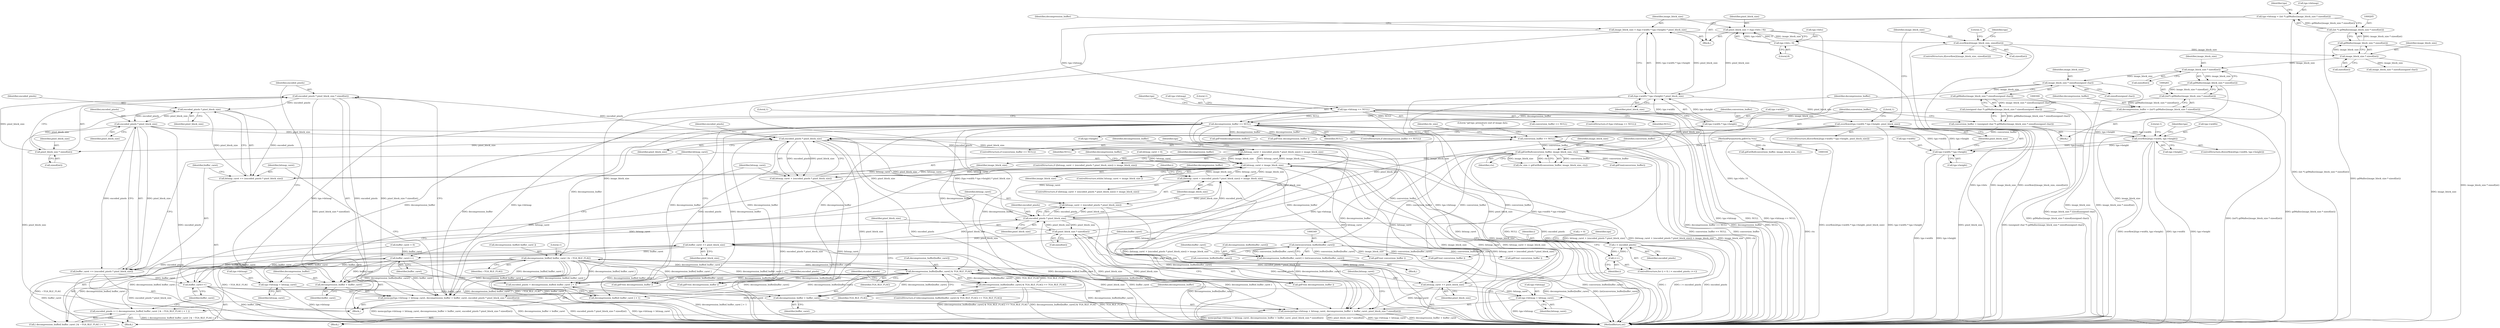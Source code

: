 digraph "1_libgd_fb0e0cce0b9f25389ab56604c3547351617e1415@API" {
"1000464" [label="(Call,encoded_pixels * pixel_block_size * sizeof(int))"];
"1000443" [label="(Call,encoded_pixels * pixel_block_size)"];
"1000430" [label="(Call,encoded_pixels = decompression_buffer[ buffer_caret ] + 1)"];
"1000290" [label="(Call,decompression_buffer == NULL)"];
"1000280" [label="(Call,decompression_buffer = (int*) gdMalloc(image_block_size * sizeof(int)))"];
"1000282" [label="(Call,(int*) gdMalloc(image_block_size * sizeof(int)))"];
"1000284" [label="(Call,gdMalloc(image_block_size * sizeof(int)))"];
"1000285" [label="(Call,image_block_size * sizeof(int))"];
"1000207" [label="(Call,image_block_size * sizeof(int))"];
"1000177" [label="(Call,overflow2(image_block_size, sizeof(int)))"];
"1000117" [label="(Call,image_block_size = (tga->width * tga->height) * pixel_block_size)"];
"1000119" [label="(Call,(tga->width * tga->height) * pixel_block_size)"];
"1000120" [label="(Call,tga->width * tga->height)"];
"1000109" [label="(Call,pixel_block_size = (tga->bits / 8))"];
"1000111" [label="(Call,tga->bits / 8)"];
"1000212" [label="(Call,tga->bitmap == NULL)"];
"1000200" [label="(Call,tga->bitmap = (int *) gdMalloc(image_block_size * sizeof(int)))"];
"1000204" [label="(Call,(int *) gdMalloc(image_block_size * sizeof(int)))"];
"1000206" [label="(Call,gdMalloc(image_block_size * sizeof(int)))"];
"1000375" [label="(Call,decompression_buffer[ buffer_caret ] & ~TGA_RLE_FLAG)"];
"1000365" [label="(Call,decompression_buffer[buffer_caret] & TGA_RLE_FLAG)"];
"1000344" [label="(Call,decompression_buffer[buffer_caret] = (int)conversion_buffer[buffer_caret])"];
"1000348" [label="(Call,(int)conversion_buffer[buffer_caret])"];
"1000320" [label="(Call,gdGetBuf(conversion_buffer, image_block_size, ctx))"];
"1000307" [label="(Call,conversion_buffer == NULL)"];
"1000297" [label="(Call,conversion_buffer = (unsigned char *) gdMalloc(image_block_size * sizeof(unsigned char)))"];
"1000299" [label="(Call,(unsigned char *) gdMalloc(image_block_size * sizeof(unsigned char)))"];
"1000301" [label="(Call,gdMalloc(image_block_size * sizeof(unsigned char)))"];
"1000302" [label="(Call,image_block_size * sizeof(unsigned char))"];
"1000105" [label="(MethodParameterIn,gdIOCtx *ctx)"];
"1000364" [label="(Call,(decompression_buffer[buffer_caret] & TGA_RLE_FLAG) == TGA_RLE_FLAG)"];
"1000477" [label="(Call,encoded_pixels * pixel_block_size)"];
"1000472" [label="(Call,encoded_pixels * pixel_block_size)"];
"1000464" [label="(Call,encoded_pixels * pixel_block_size * sizeof(int))"];
"1000466" [label="(Call,pixel_block_size * sizeof(int))"];
"1000163" [label="(Call,overflow2(tga->width * tga->height, pixel_block_size))"];
"1000164" [label="(Call,tga->width * tga->height)"];
"1000151" [label="(Call,overflow2(tga->width, tga->height))"];
"1000387" [label="(Call,encoded_pixels * pixel_block_size)"];
"1000372" [label="(Call,encoded_pixels = ( ( decompression_buffer[ buffer_caret ] & ~TGA_RLE_FLAG ) + 1 ))"];
"1000418" [label="(Call,pixel_block_size * sizeof(int))"];
"1000455" [label="(Call,memcpy(tga->bitmap + bitmap_caret, decompression_buffer + buffer_caret, encoded_pixels * pixel_block_size * sizeof(int)))"];
"1000470" [label="(Call,bitmap_caret += (encoded_pixels * pixel_block_size))"];
"1000359" [label="(Call,bitmap_caret < image_block_size)"];
"1000384" [label="(Call,(bitmap_caret + (encoded_pixels * pixel_block_size)) > image_block_size)"];
"1000385" [label="(Call,bitmap_caret + (encoded_pixels * pixel_block_size))"];
"1000409" [label="(Call,memcpy(tga->bitmap + bitmap_caret, decompression_buffer + buffer_caret, pixel_block_size * sizeof(int)))"];
"1000410" [label="(Call,tga->bitmap + bitmap_caret)"];
"1000422" [label="(Call,bitmap_caret += pixel_block_size)"];
"1000440" [label="(Call,(bitmap_caret + (encoded_pixels * pixel_block_size)) > image_block_size)"];
"1000441" [label="(Call,bitmap_caret + (encoded_pixels * pixel_block_size))"];
"1000456" [label="(Call,tga->bitmap + bitmap_caret)"];
"1000403" [label="(Call,i < encoded_pixels)"];
"1000406" [label="(Call,i++)"];
"1000425" [label="(Call,buffer_caret += pixel_block_size)"];
"1000381" [label="(Call,buffer_caret++)"];
"1000415" [label="(Call,decompression_buffer + buffer_caret)"];
"1000437" [label="(Call,buffer_caret++)"];
"1000461" [label="(Call,decompression_buffer + buffer_caret)"];
"1000475" [label="(Call,buffer_caret += (encoded_pixels * pixel_block_size))"];
"1000449" [label="(Identifier,decompression_buffer)"];
"1000150" [label="(ControlStructure,if(overflow2(tga->width, tga->height)))"];
"1000175" [label="(Literal,1)"];
"1000350" [label="(Call,conversion_buffer[buffer_caret])"];
"1000141" [label="(Call,bitmap_caret = 0)"];
"1000161" [label="(Literal,1)"];
"1000416" [label="(Identifier,decompression_buffer)"];
"1000441" [label="(Call,bitmap_caret + (encoded_pixels * pixel_block_size))"];
"1000119" [label="(Call,(tga->width * tga->height) * pixel_block_size)"];
"1000407" [label="(Identifier,i)"];
"1000419" [label="(Identifier,pixel_block_size)"];
"1000466" [label="(Call,pixel_block_size * sizeof(int))"];
"1000177" [label="(Call,overflow2(image_block_size, sizeof(int)))"];
"1000120" [label="(Call,tga->width * tga->height)"];
"1000431" [label="(Identifier,encoded_pixels)"];
"1000213" [label="(Call,tga->bitmap)"];
"1000374" [label="(Call,( decompression_buffer[ buffer_caret ] & ~TGA_RLE_FLAG ) + 1)"];
"1000458" [label="(Identifier,tga)"];
"1000312" [label="(Literal,\"gd-tga: premature end of image data\n\")"];
"1000427" [label="(Identifier,pixel_block_size)"];
"1000308" [label="(Identifier,conversion_buffer)"];
"1000112" [label="(Call,tga->bits)"];
"1000281" [label="(Identifier,decompression_buffer)"];
"1000107" [label="(Block,)"];
"1000382" [label="(Identifier,buffer_caret)"];
"1000414" [label="(Identifier,bitmap_caret)"];
"1000473" [label="(Identifier,encoded_pixels)"];
"1000372" [label="(Call,encoded_pixels = ( ( decompression_buffer[ buffer_caret ] & ~TGA_RLE_FLAG ) + 1 ))"];
"1000415" [label="(Call,decompression_buffer + buffer_caret)"];
"1000370" [label="(Identifier,TGA_RLE_FLAG)"];
"1000212" [label="(Call,tga->bitmap == NULL)"];
"1000209" [label="(Call,sizeof(int))"];
"1000361" [label="(Identifier,image_block_size)"];
"1000376" [label="(Call,decompression_buffer[ buffer_caret ])"];
"1000392" [label="(Call,gdFree( decompression_buffer ))"];
"1000403" [label="(Call,i < encoded_pixels)"];
"1000481" [label="(Identifier,decompression_buffer)"];
"1000387" [label="(Call,encoded_pixels * pixel_block_size)"];
"1000127" [label="(Identifier,pixel_block_size)"];
"1000343" [label="(Block,)"];
"1000482" [label="(Call,gdFree( conversion_buffer ))"];
"1000424" [label="(Identifier,pixel_block_size)"];
"1000393" [label="(Identifier,decompression_buffer)"];
"1000462" [label="(Identifier,decompression_buffer)"];
"1000418" [label="(Call,pixel_block_size * sizeof(int))"];
"1000214" [label="(Identifier,tga)"];
"1000151" [label="(Call,overflow2(tga->width, tga->height))"];
"1000296" [label="(Literal,1)"];
"1000410" [label="(Call,tga->bitmap + bitmap_caret)"];
"1000331" [label="(Call,gdFree(decompression_buffer))"];
"1000155" [label="(Call,tga->height)"];
"1000442" [label="(Identifier,bitmap_caret)"];
"1000162" [label="(ControlStructure,if(overflow2(tga->width * tga->height, pixel_block_size)))"];
"1000444" [label="(Identifier,encoded_pixels)"];
"1000412" [label="(Identifier,tga)"];
"1000208" [label="(Identifier,image_block_size)"];
"1000379" [label="(Identifier,~TGA_RLE_FLAG)"];
"1000298" [label="(Identifier,conversion_buffer)"];
"1000364" [label="(Call,(decompression_buffer[buffer_caret] & TGA_RLE_FLAG) == TGA_RLE_FLAG)"];
"1000206" [label="(Call,gdMalloc(image_block_size * sizeof(int)))"];
"1000309" [label="(Identifier,NULL)"];
"1000345" [label="(Call,decompression_buffer[buffer_caret])"];
"1000420" [label="(Call,sizeof(int))"];
"1000360" [label="(Identifier,bitmap_caret)"];
"1000121" [label="(Call,tga->width)"];
"1000430" [label="(Call,encoded_pixels = decompression_buffer[ buffer_caret ] + 1)"];
"1000471" [label="(Identifier,bitmap_caret)"];
"1000358" [label="(ControlStructure,while( bitmap_caret < image_block_size ))"];
"1000280" [label="(Call,decompression_buffer = (int*) gdMalloc(image_block_size * sizeof(int)))"];
"1000111" [label="(Call,tga->bits / 8)"];
"1000465" [label="(Identifier,encoded_pixels)"];
"1000323" [label="(Identifier,ctx)"];
"1000463" [label="(Identifier,buffer_caret)"];
"1000461" [label="(Call,decompression_buffer + buffer_caret)"];
"1000390" [label="(Identifier,image_block_size)"];
"1000165" [label="(Call,tga->width)"];
"1000385" [label="(Call,bitmap_caret + (encoded_pixels * pixel_block_size))"];
"1000284" [label="(Call,gdMalloc(image_block_size * sizeof(int)))"];
"1000373" [label="(Identifier,encoded_pixels)"];
"1000304" [label="(Call,sizeof(unsigned char))"];
"1000399" [label="(ControlStructure,for (i = 0; i < encoded_pixels; i++))"];
"1000432" [label="(Call,decompression_buffer[ buffer_caret ] + 1)"];
"1000423" [label="(Identifier,bitmap_caret)"];
"1000446" [label="(Identifier,image_block_size)"];
"1000168" [label="(Call,tga->height)"];
"1000381" [label="(Call,buffer_caret++)"];
"1000460" [label="(Identifier,bitmap_caret)"];
"1000164" [label="(Call,tga->width * tga->height)"];
"1000109" [label="(Call,pixel_block_size = (tga->bits / 8))"];
"1000389" [label="(Identifier,pixel_block_size)"];
"1000386" [label="(Identifier,bitmap_caret)"];
"1000236" [label="(Call,conversion_buffer == NULL)"];
"1000365" [label="(Call,decompression_buffer[buffer_caret] & TGA_RLE_FLAG)"];
"1000425" [label="(Call,buffer_caret += pixel_block_size)"];
"1000475" [label="(Call,buffer_caret += (encoded_pixels * pixel_block_size))"];
"1000406" [label="(Call,i++)"];
"1000404" [label="(Identifier,i)"];
"1000307" [label="(Call,conversion_buffer == NULL)"];
"1000384" [label="(Call,(bitmap_caret + (encoded_pixels * pixel_block_size)) > image_block_size)"];
"1000303" [label="(Identifier,image_block_size)"];
"1000371" [label="(Block,)"];
"1000375" [label="(Call,decompression_buffer[ buffer_caret ] & ~TGA_RLE_FLAG)"];
"1000479" [label="(Identifier,pixel_block_size)"];
"1000231" [label="(Call,image_block_size * sizeof(unsigned char))"];
"1000401" [label="(Identifier,i)"];
"1000166" [label="(Identifier,tga)"];
"1000480" [label="(Call,gdFree( decompression_buffer ))"];
"1000405" [label="(Identifier,encoded_pixels)"];
"1000110" [label="(Identifier,pixel_block_size)"];
"1000426" [label="(Identifier,buffer_caret)"];
"1000282" [label="(Call,(int*) gdMalloc(image_block_size * sizeof(int)))"];
"1000285" [label="(Call,image_block_size * sizeof(int))"];
"1000380" [label="(Literal,1)"];
"1000476" [label="(Identifier,buffer_caret)"];
"1000130" [label="(Identifier,decompression_buffer)"];
"1000474" [label="(Identifier,pixel_block_size)"];
"1000204" [label="(Call,(int *) gdMalloc(image_block_size * sizeof(int)))"];
"1000411" [label="(Call,tga->bitmap)"];
"1000245" [label="(Call,gdGetBuf(conversion_buffer, image_block_size, ctx))"];
"1000468" [label="(Call,sizeof(int))"];
"1000313" [label="(Call,gdFree( decompression_buffer ))"];
"1000292" [label="(Identifier,NULL)"];
"1000287" [label="(Call,sizeof(int))"];
"1000438" [label="(Identifier,buffer_caret)"];
"1000472" [label="(Call,encoded_pixels * pixel_block_size)"];
"1000189" [label="(Identifier,tga)"];
"1000344" [label="(Call,decompression_buffer[buffer_caret] = (int)conversion_buffer[buffer_caret])"];
"1000301" [label="(Call,gdMalloc(image_block_size * sizeof(unsigned char)))"];
"1000400" [label="(Call,i = 0)"];
"1000467" [label="(Identifier,pixel_block_size)"];
"1000456" [label="(Call,tga->bitmap + bitmap_caret)"];
"1000445" [label="(Identifier,pixel_block_size)"];
"1000394" [label="(Call,gdFree( conversion_buffer ))"];
"1000224" [label="(Block,)"];
"1000219" [label="(Literal,1)"];
"1000201" [label="(Call,tga->bitmap)"];
"1000457" [label="(Call,tga->bitmap)"];
"1000211" [label="(ControlStructure,if (tga->bitmap == NULL))"];
"1000383" [label="(ControlStructure,if ((bitmap_caret + (encoded_pixels * pixel_block_size)) > image_block_size))"];
"1000322" [label="(Identifier,image_block_size)"];
"1000408" [label="(Block,)"];
"1000117" [label="(Call,image_block_size = (tga->width * tga->height) * pixel_block_size)"];
"1000321" [label="(Identifier,conversion_buffer)"];
"1000222" [label="(Identifier,tga)"];
"1000118" [label="(Identifier,image_block_size)"];
"1000450" [label="(Call,gdFree( conversion_buffer ))"];
"1000105" [label="(MethodParameterIn,gdIOCtx *ctx)"];
"1000289" [label="(ControlStructure,if (decompression_buffer == NULL))"];
"1000409" [label="(Call,memcpy(tga->bitmap + bitmap_caret, decompression_buffer + buffer_caret, pixel_block_size * sizeof(int)))"];
"1000184" [label="(Literal,1)"];
"1000176" [label="(ControlStructure,if(overflow2(image_block_size, sizeof(int))))"];
"1000437" [label="(Call,buffer_caret++)"];
"1000318" [label="(Call,rle_size = gdGetBuf(conversion_buffer, image_block_size, ctx))"];
"1000216" [label="(Identifier,NULL)"];
"1000367" [label="(Identifier,decompression_buffer)"];
"1000487" [label="(MethodReturn,int)"];
"1000478" [label="(Identifier,encoded_pixels)"];
"1000440" [label="(Call,(bitmap_caret + (encoded_pixels * pixel_block_size)) > image_block_size)"];
"1000319" [label="(Identifier,rle_size)"];
"1000417" [label="(Identifier,buffer_caret)"];
"1000355" [label="(Call,buffer_caret = 0)"];
"1000363" [label="(ControlStructure,if ((decompression_buffer[buffer_caret] & TGA_RLE_FLAG) == TGA_RLE_FLAG))"];
"1000477" [label="(Call,encoded_pixels * pixel_block_size)"];
"1000171" [label="(Identifier,pixel_block_size)"];
"1000448" [label="(Call,gdFree( decompression_buffer ))"];
"1000369" [label="(Identifier,TGA_RLE_FLAG)"];
"1000200" [label="(Call,tga->bitmap = (int *) gdMalloc(image_block_size * sizeof(int)))"];
"1000207" [label="(Call,image_block_size * sizeof(int))"];
"1000464" [label="(Call,encoded_pixels * pixel_block_size * sizeof(int))"];
"1000302" [label="(Call,image_block_size * sizeof(unsigned char))"];
"1000179" [label="(Call,sizeof(int))"];
"1000299" [label="(Call,(unsigned char *) gdMalloc(image_block_size * sizeof(unsigned char)))"];
"1000470" [label="(Call,bitmap_caret += (encoded_pixels * pixel_block_size))"];
"1000152" [label="(Call,tga->width)"];
"1000455" [label="(Call,memcpy(tga->bitmap + bitmap_caret, decompression_buffer + buffer_caret, encoded_pixels * pixel_block_size * sizeof(int)))"];
"1000297" [label="(Call,conversion_buffer = (unsigned char *) gdMalloc(image_block_size * sizeof(unsigned char)))"];
"1000388" [label="(Identifier,encoded_pixels)"];
"1000429" [label="(Block,)"];
"1000178" [label="(Identifier,image_block_size)"];
"1000291" [label="(Identifier,decompression_buffer)"];
"1000286" [label="(Identifier,image_block_size)"];
"1000124" [label="(Call,tga->height)"];
"1000115" [label="(Literal,8)"];
"1000348" [label="(Call,(int)conversion_buffer[buffer_caret])"];
"1000443" [label="(Call,encoded_pixels * pixel_block_size)"];
"1000290" [label="(Call,decompression_buffer == NULL)"];
"1000306" [label="(ControlStructure,if (conversion_buffer == NULL))"];
"1000329" [label="(Call,gdFree(conversion_buffer))"];
"1000320" [label="(Call,gdGetBuf(conversion_buffer, image_block_size, ctx))"];
"1000354" [label="(Identifier,buffer_caret)"];
"1000163" [label="(Call,overflow2(tga->width * tga->height, pixel_block_size))"];
"1000422" [label="(Call,bitmap_caret += pixel_block_size)"];
"1000439" [label="(ControlStructure,if ((bitmap_caret + (encoded_pixels * pixel_block_size)) > image_block_size))"];
"1000359" [label="(Call,bitmap_caret < image_block_size)"];
"1000366" [label="(Call,decompression_buffer[buffer_caret])"];
"1000464" -> "1000455"  [label="AST: "];
"1000464" -> "1000466"  [label="CFG: "];
"1000465" -> "1000464"  [label="AST: "];
"1000466" -> "1000464"  [label="AST: "];
"1000455" -> "1000464"  [label="CFG: "];
"1000464" -> "1000487"  [label="DDG: pixel_block_size * sizeof(int)"];
"1000464" -> "1000455"  [label="DDG: encoded_pixels"];
"1000464" -> "1000455"  [label="DDG: pixel_block_size * sizeof(int)"];
"1000443" -> "1000464"  [label="DDG: encoded_pixels"];
"1000466" -> "1000464"  [label="DDG: pixel_block_size"];
"1000464" -> "1000472"  [label="DDG: encoded_pixels"];
"1000443" -> "1000441"  [label="AST: "];
"1000443" -> "1000445"  [label="CFG: "];
"1000444" -> "1000443"  [label="AST: "];
"1000445" -> "1000443"  [label="AST: "];
"1000441" -> "1000443"  [label="CFG: "];
"1000443" -> "1000487"  [label="DDG: pixel_block_size"];
"1000443" -> "1000487"  [label="DDG: encoded_pixels"];
"1000443" -> "1000440"  [label="DDG: encoded_pixels"];
"1000443" -> "1000440"  [label="DDG: pixel_block_size"];
"1000443" -> "1000441"  [label="DDG: encoded_pixels"];
"1000443" -> "1000441"  [label="DDG: pixel_block_size"];
"1000430" -> "1000443"  [label="DDG: encoded_pixels"];
"1000477" -> "1000443"  [label="DDG: pixel_block_size"];
"1000163" -> "1000443"  [label="DDG: pixel_block_size"];
"1000387" -> "1000443"  [label="DDG: pixel_block_size"];
"1000418" -> "1000443"  [label="DDG: pixel_block_size"];
"1000443" -> "1000466"  [label="DDG: pixel_block_size"];
"1000430" -> "1000429"  [label="AST: "];
"1000430" -> "1000432"  [label="CFG: "];
"1000431" -> "1000430"  [label="AST: "];
"1000432" -> "1000430"  [label="AST: "];
"1000438" -> "1000430"  [label="CFG: "];
"1000430" -> "1000487"  [label="DDG: decompression_buffer[ buffer_caret ] + 1"];
"1000290" -> "1000430"  [label="DDG: decompression_buffer"];
"1000375" -> "1000430"  [label="DDG: decompression_buffer[ buffer_caret ]"];
"1000365" -> "1000430"  [label="DDG: decompression_buffer[buffer_caret]"];
"1000290" -> "1000289"  [label="AST: "];
"1000290" -> "1000292"  [label="CFG: "];
"1000291" -> "1000290"  [label="AST: "];
"1000292" -> "1000290"  [label="AST: "];
"1000296" -> "1000290"  [label="CFG: "];
"1000298" -> "1000290"  [label="CFG: "];
"1000290" -> "1000487"  [label="DDG: decompression_buffer"];
"1000290" -> "1000487"  [label="DDG: NULL"];
"1000290" -> "1000487"  [label="DDG: decompression_buffer == NULL"];
"1000280" -> "1000290"  [label="DDG: decompression_buffer"];
"1000212" -> "1000290"  [label="DDG: NULL"];
"1000290" -> "1000307"  [label="DDG: NULL"];
"1000290" -> "1000313"  [label="DDG: decompression_buffer"];
"1000290" -> "1000331"  [label="DDG: decompression_buffer"];
"1000290" -> "1000365"  [label="DDG: decompression_buffer"];
"1000290" -> "1000375"  [label="DDG: decompression_buffer"];
"1000290" -> "1000392"  [label="DDG: decompression_buffer"];
"1000290" -> "1000409"  [label="DDG: decompression_buffer"];
"1000290" -> "1000415"  [label="DDG: decompression_buffer"];
"1000290" -> "1000432"  [label="DDG: decompression_buffer"];
"1000290" -> "1000448"  [label="DDG: decompression_buffer"];
"1000290" -> "1000455"  [label="DDG: decompression_buffer"];
"1000290" -> "1000461"  [label="DDG: decompression_buffer"];
"1000290" -> "1000480"  [label="DDG: decompression_buffer"];
"1000280" -> "1000224"  [label="AST: "];
"1000280" -> "1000282"  [label="CFG: "];
"1000281" -> "1000280"  [label="AST: "];
"1000282" -> "1000280"  [label="AST: "];
"1000291" -> "1000280"  [label="CFG: "];
"1000280" -> "1000487"  [label="DDG: (int*) gdMalloc(image_block_size * sizeof(int))"];
"1000282" -> "1000280"  [label="DDG: gdMalloc(image_block_size * sizeof(int))"];
"1000282" -> "1000284"  [label="CFG: "];
"1000283" -> "1000282"  [label="AST: "];
"1000284" -> "1000282"  [label="AST: "];
"1000282" -> "1000487"  [label="DDG: gdMalloc(image_block_size * sizeof(int))"];
"1000284" -> "1000282"  [label="DDG: image_block_size * sizeof(int)"];
"1000284" -> "1000285"  [label="CFG: "];
"1000285" -> "1000284"  [label="AST: "];
"1000284" -> "1000487"  [label="DDG: image_block_size * sizeof(int)"];
"1000285" -> "1000284"  [label="DDG: image_block_size"];
"1000285" -> "1000287"  [label="CFG: "];
"1000286" -> "1000285"  [label="AST: "];
"1000287" -> "1000285"  [label="AST: "];
"1000285" -> "1000487"  [label="DDG: image_block_size"];
"1000207" -> "1000285"  [label="DDG: image_block_size"];
"1000285" -> "1000302"  [label="DDG: image_block_size"];
"1000207" -> "1000206"  [label="AST: "];
"1000207" -> "1000209"  [label="CFG: "];
"1000208" -> "1000207"  [label="AST: "];
"1000209" -> "1000207"  [label="AST: "];
"1000206" -> "1000207"  [label="CFG: "];
"1000207" -> "1000487"  [label="DDG: image_block_size"];
"1000207" -> "1000206"  [label="DDG: image_block_size"];
"1000177" -> "1000207"  [label="DDG: image_block_size"];
"1000207" -> "1000231"  [label="DDG: image_block_size"];
"1000177" -> "1000176"  [label="AST: "];
"1000177" -> "1000179"  [label="CFG: "];
"1000178" -> "1000177"  [label="AST: "];
"1000179" -> "1000177"  [label="AST: "];
"1000184" -> "1000177"  [label="CFG: "];
"1000189" -> "1000177"  [label="CFG: "];
"1000177" -> "1000487"  [label="DDG: image_block_size"];
"1000177" -> "1000487"  [label="DDG: overflow2(image_block_size, sizeof(int))"];
"1000117" -> "1000177"  [label="DDG: image_block_size"];
"1000117" -> "1000107"  [label="AST: "];
"1000117" -> "1000119"  [label="CFG: "];
"1000118" -> "1000117"  [label="AST: "];
"1000119" -> "1000117"  [label="AST: "];
"1000130" -> "1000117"  [label="CFG: "];
"1000117" -> "1000487"  [label="DDG: image_block_size"];
"1000117" -> "1000487"  [label="DDG: (tga->width * tga->height) * pixel_block_size"];
"1000119" -> "1000117"  [label="DDG: tga->width * tga->height"];
"1000119" -> "1000117"  [label="DDG: pixel_block_size"];
"1000119" -> "1000127"  [label="CFG: "];
"1000120" -> "1000119"  [label="AST: "];
"1000127" -> "1000119"  [label="AST: "];
"1000119" -> "1000487"  [label="DDG: pixel_block_size"];
"1000119" -> "1000487"  [label="DDG: tga->width * tga->height"];
"1000120" -> "1000119"  [label="DDG: tga->width"];
"1000120" -> "1000119"  [label="DDG: tga->height"];
"1000109" -> "1000119"  [label="DDG: pixel_block_size"];
"1000119" -> "1000163"  [label="DDG: pixel_block_size"];
"1000120" -> "1000124"  [label="CFG: "];
"1000121" -> "1000120"  [label="AST: "];
"1000124" -> "1000120"  [label="AST: "];
"1000127" -> "1000120"  [label="CFG: "];
"1000120" -> "1000151"  [label="DDG: tga->width"];
"1000120" -> "1000151"  [label="DDG: tga->height"];
"1000109" -> "1000107"  [label="AST: "];
"1000109" -> "1000111"  [label="CFG: "];
"1000110" -> "1000109"  [label="AST: "];
"1000111" -> "1000109"  [label="AST: "];
"1000118" -> "1000109"  [label="CFG: "];
"1000109" -> "1000487"  [label="DDG: tga->bits / 8"];
"1000111" -> "1000109"  [label="DDG: tga->bits"];
"1000111" -> "1000109"  [label="DDG: 8"];
"1000111" -> "1000115"  [label="CFG: "];
"1000112" -> "1000111"  [label="AST: "];
"1000115" -> "1000111"  [label="AST: "];
"1000111" -> "1000487"  [label="DDG: tga->bits"];
"1000212" -> "1000211"  [label="AST: "];
"1000212" -> "1000216"  [label="CFG: "];
"1000213" -> "1000212"  [label="AST: "];
"1000216" -> "1000212"  [label="AST: "];
"1000219" -> "1000212"  [label="CFG: "];
"1000222" -> "1000212"  [label="CFG: "];
"1000212" -> "1000487"  [label="DDG: NULL"];
"1000212" -> "1000487"  [label="DDG: tga->bitmap == NULL"];
"1000212" -> "1000487"  [label="DDG: tga->bitmap"];
"1000200" -> "1000212"  [label="DDG: tga->bitmap"];
"1000212" -> "1000236"  [label="DDG: NULL"];
"1000212" -> "1000409"  [label="DDG: tga->bitmap"];
"1000212" -> "1000410"  [label="DDG: tga->bitmap"];
"1000212" -> "1000455"  [label="DDG: tga->bitmap"];
"1000212" -> "1000456"  [label="DDG: tga->bitmap"];
"1000200" -> "1000107"  [label="AST: "];
"1000200" -> "1000204"  [label="CFG: "];
"1000201" -> "1000200"  [label="AST: "];
"1000204" -> "1000200"  [label="AST: "];
"1000214" -> "1000200"  [label="CFG: "];
"1000200" -> "1000487"  [label="DDG: (int *) gdMalloc(image_block_size * sizeof(int))"];
"1000204" -> "1000200"  [label="DDG: gdMalloc(image_block_size * sizeof(int))"];
"1000204" -> "1000206"  [label="CFG: "];
"1000205" -> "1000204"  [label="AST: "];
"1000206" -> "1000204"  [label="AST: "];
"1000204" -> "1000487"  [label="DDG: gdMalloc(image_block_size * sizeof(int))"];
"1000206" -> "1000204"  [label="DDG: image_block_size * sizeof(int)"];
"1000206" -> "1000487"  [label="DDG: image_block_size * sizeof(int)"];
"1000375" -> "1000374"  [label="AST: "];
"1000375" -> "1000379"  [label="CFG: "];
"1000376" -> "1000375"  [label="AST: "];
"1000379" -> "1000375"  [label="AST: "];
"1000380" -> "1000375"  [label="CFG: "];
"1000375" -> "1000487"  [label="DDG: decompression_buffer[ buffer_caret ]"];
"1000375" -> "1000487"  [label="DDG: ~TGA_RLE_FLAG"];
"1000375" -> "1000365"  [label="DDG: decompression_buffer[ buffer_caret ]"];
"1000375" -> "1000372"  [label="DDG: decompression_buffer[ buffer_caret ]"];
"1000375" -> "1000372"  [label="DDG: ~TGA_RLE_FLAG"];
"1000375" -> "1000374"  [label="DDG: decompression_buffer[ buffer_caret ]"];
"1000375" -> "1000374"  [label="DDG: ~TGA_RLE_FLAG"];
"1000365" -> "1000375"  [label="DDG: decompression_buffer[buffer_caret]"];
"1000375" -> "1000392"  [label="DDG: decompression_buffer[ buffer_caret ]"];
"1000375" -> "1000409"  [label="DDG: decompression_buffer[ buffer_caret ]"];
"1000375" -> "1000415"  [label="DDG: decompression_buffer[ buffer_caret ]"];
"1000375" -> "1000432"  [label="DDG: decompression_buffer[ buffer_caret ]"];
"1000375" -> "1000448"  [label="DDG: decompression_buffer[ buffer_caret ]"];
"1000375" -> "1000455"  [label="DDG: decompression_buffer[ buffer_caret ]"];
"1000375" -> "1000461"  [label="DDG: decompression_buffer[ buffer_caret ]"];
"1000375" -> "1000480"  [label="DDG: decompression_buffer[ buffer_caret ]"];
"1000365" -> "1000364"  [label="AST: "];
"1000365" -> "1000369"  [label="CFG: "];
"1000366" -> "1000365"  [label="AST: "];
"1000369" -> "1000365"  [label="AST: "];
"1000370" -> "1000365"  [label="CFG: "];
"1000365" -> "1000487"  [label="DDG: decompression_buffer[buffer_caret]"];
"1000365" -> "1000364"  [label="DDG: decompression_buffer[buffer_caret]"];
"1000365" -> "1000364"  [label="DDG: TGA_RLE_FLAG"];
"1000344" -> "1000365"  [label="DDG: decompression_buffer[buffer_caret]"];
"1000364" -> "1000365"  [label="DDG: TGA_RLE_FLAG"];
"1000365" -> "1000392"  [label="DDG: decompression_buffer[buffer_caret]"];
"1000365" -> "1000409"  [label="DDG: decompression_buffer[buffer_caret]"];
"1000365" -> "1000415"  [label="DDG: decompression_buffer[buffer_caret]"];
"1000365" -> "1000432"  [label="DDG: decompression_buffer[buffer_caret]"];
"1000365" -> "1000448"  [label="DDG: decompression_buffer[buffer_caret]"];
"1000365" -> "1000455"  [label="DDG: decompression_buffer[buffer_caret]"];
"1000365" -> "1000461"  [label="DDG: decompression_buffer[buffer_caret]"];
"1000365" -> "1000480"  [label="DDG: decompression_buffer[buffer_caret]"];
"1000344" -> "1000343"  [label="AST: "];
"1000344" -> "1000348"  [label="CFG: "];
"1000345" -> "1000344"  [label="AST: "];
"1000348" -> "1000344"  [label="AST: "];
"1000354" -> "1000344"  [label="CFG: "];
"1000344" -> "1000487"  [label="DDG: (int)conversion_buffer[buffer_caret]"];
"1000344" -> "1000487"  [label="DDG: decompression_buffer[buffer_caret]"];
"1000348" -> "1000344"  [label="DDG: conversion_buffer[buffer_caret]"];
"1000344" -> "1000480"  [label="DDG: decompression_buffer[buffer_caret]"];
"1000348" -> "1000350"  [label="CFG: "];
"1000349" -> "1000348"  [label="AST: "];
"1000350" -> "1000348"  [label="AST: "];
"1000348" -> "1000487"  [label="DDG: conversion_buffer[buffer_caret]"];
"1000320" -> "1000348"  [label="DDG: conversion_buffer"];
"1000348" -> "1000394"  [label="DDG: conversion_buffer[buffer_caret]"];
"1000348" -> "1000450"  [label="DDG: conversion_buffer[buffer_caret]"];
"1000348" -> "1000482"  [label="DDG: conversion_buffer[buffer_caret]"];
"1000320" -> "1000318"  [label="AST: "];
"1000320" -> "1000323"  [label="CFG: "];
"1000321" -> "1000320"  [label="AST: "];
"1000322" -> "1000320"  [label="AST: "];
"1000323" -> "1000320"  [label="AST: "];
"1000318" -> "1000320"  [label="CFG: "];
"1000320" -> "1000487"  [label="DDG: image_block_size"];
"1000320" -> "1000487"  [label="DDG: ctx"];
"1000320" -> "1000318"  [label="DDG: conversion_buffer"];
"1000320" -> "1000318"  [label="DDG: image_block_size"];
"1000320" -> "1000318"  [label="DDG: ctx"];
"1000307" -> "1000320"  [label="DDG: conversion_buffer"];
"1000302" -> "1000320"  [label="DDG: image_block_size"];
"1000105" -> "1000320"  [label="DDG: ctx"];
"1000320" -> "1000329"  [label="DDG: conversion_buffer"];
"1000320" -> "1000359"  [label="DDG: image_block_size"];
"1000320" -> "1000394"  [label="DDG: conversion_buffer"];
"1000320" -> "1000450"  [label="DDG: conversion_buffer"];
"1000320" -> "1000482"  [label="DDG: conversion_buffer"];
"1000307" -> "1000306"  [label="AST: "];
"1000307" -> "1000309"  [label="CFG: "];
"1000308" -> "1000307"  [label="AST: "];
"1000309" -> "1000307"  [label="AST: "];
"1000312" -> "1000307"  [label="CFG: "];
"1000319" -> "1000307"  [label="CFG: "];
"1000307" -> "1000487"  [label="DDG: NULL"];
"1000307" -> "1000487"  [label="DDG: conversion_buffer == NULL"];
"1000307" -> "1000487"  [label="DDG: conversion_buffer"];
"1000297" -> "1000307"  [label="DDG: conversion_buffer"];
"1000297" -> "1000224"  [label="AST: "];
"1000297" -> "1000299"  [label="CFG: "];
"1000298" -> "1000297"  [label="AST: "];
"1000299" -> "1000297"  [label="AST: "];
"1000308" -> "1000297"  [label="CFG: "];
"1000297" -> "1000487"  [label="DDG: (unsigned char *) gdMalloc(image_block_size * sizeof(unsigned char))"];
"1000299" -> "1000297"  [label="DDG: gdMalloc(image_block_size * sizeof(unsigned char))"];
"1000299" -> "1000301"  [label="CFG: "];
"1000300" -> "1000299"  [label="AST: "];
"1000301" -> "1000299"  [label="AST: "];
"1000299" -> "1000487"  [label="DDG: gdMalloc(image_block_size * sizeof(unsigned char))"];
"1000301" -> "1000299"  [label="DDG: image_block_size * sizeof(unsigned char)"];
"1000301" -> "1000302"  [label="CFG: "];
"1000302" -> "1000301"  [label="AST: "];
"1000301" -> "1000487"  [label="DDG: image_block_size * sizeof(unsigned char)"];
"1000302" -> "1000301"  [label="DDG: image_block_size"];
"1000302" -> "1000304"  [label="CFG: "];
"1000303" -> "1000302"  [label="AST: "];
"1000304" -> "1000302"  [label="AST: "];
"1000302" -> "1000487"  [label="DDG: image_block_size"];
"1000105" -> "1000104"  [label="AST: "];
"1000105" -> "1000487"  [label="DDG: ctx"];
"1000105" -> "1000245"  [label="DDG: ctx"];
"1000364" -> "1000363"  [label="AST: "];
"1000364" -> "1000370"  [label="CFG: "];
"1000370" -> "1000364"  [label="AST: "];
"1000373" -> "1000364"  [label="CFG: "];
"1000431" -> "1000364"  [label="CFG: "];
"1000364" -> "1000487"  [label="DDG: decompression_buffer[buffer_caret] & TGA_RLE_FLAG"];
"1000364" -> "1000487"  [label="DDG: TGA_RLE_FLAG"];
"1000364" -> "1000487"  [label="DDG: (decompression_buffer[buffer_caret] & TGA_RLE_FLAG) == TGA_RLE_FLAG"];
"1000477" -> "1000475"  [label="AST: "];
"1000477" -> "1000479"  [label="CFG: "];
"1000478" -> "1000477"  [label="AST: "];
"1000479" -> "1000477"  [label="AST: "];
"1000475" -> "1000477"  [label="CFG: "];
"1000477" -> "1000487"  [label="DDG: pixel_block_size"];
"1000477" -> "1000487"  [label="DDG: encoded_pixels"];
"1000477" -> "1000387"  [label="DDG: pixel_block_size"];
"1000477" -> "1000475"  [label="DDG: encoded_pixels"];
"1000477" -> "1000475"  [label="DDG: pixel_block_size"];
"1000472" -> "1000477"  [label="DDG: encoded_pixels"];
"1000472" -> "1000477"  [label="DDG: pixel_block_size"];
"1000472" -> "1000470"  [label="AST: "];
"1000472" -> "1000474"  [label="CFG: "];
"1000473" -> "1000472"  [label="AST: "];
"1000474" -> "1000472"  [label="AST: "];
"1000470" -> "1000472"  [label="CFG: "];
"1000472" -> "1000470"  [label="DDG: encoded_pixels"];
"1000472" -> "1000470"  [label="DDG: pixel_block_size"];
"1000466" -> "1000472"  [label="DDG: pixel_block_size"];
"1000466" -> "1000468"  [label="CFG: "];
"1000467" -> "1000466"  [label="AST: "];
"1000468" -> "1000466"  [label="AST: "];
"1000163" -> "1000162"  [label="AST: "];
"1000163" -> "1000171"  [label="CFG: "];
"1000164" -> "1000163"  [label="AST: "];
"1000171" -> "1000163"  [label="AST: "];
"1000175" -> "1000163"  [label="CFG: "];
"1000178" -> "1000163"  [label="CFG: "];
"1000163" -> "1000487"  [label="DDG: tga->width * tga->height"];
"1000163" -> "1000487"  [label="DDG: pixel_block_size"];
"1000163" -> "1000487"  [label="DDG: overflow2(tga->width * tga->height, pixel_block_size)"];
"1000164" -> "1000163"  [label="DDG: tga->width"];
"1000164" -> "1000163"  [label="DDG: tga->height"];
"1000163" -> "1000387"  [label="DDG: pixel_block_size"];
"1000164" -> "1000168"  [label="CFG: "];
"1000165" -> "1000164"  [label="AST: "];
"1000168" -> "1000164"  [label="AST: "];
"1000171" -> "1000164"  [label="CFG: "];
"1000164" -> "1000487"  [label="DDG: tga->height"];
"1000164" -> "1000487"  [label="DDG: tga->width"];
"1000151" -> "1000164"  [label="DDG: tga->width"];
"1000151" -> "1000164"  [label="DDG: tga->height"];
"1000151" -> "1000150"  [label="AST: "];
"1000151" -> "1000155"  [label="CFG: "];
"1000152" -> "1000151"  [label="AST: "];
"1000155" -> "1000151"  [label="AST: "];
"1000161" -> "1000151"  [label="CFG: "];
"1000166" -> "1000151"  [label="CFG: "];
"1000151" -> "1000487"  [label="DDG: overflow2(tga->width, tga->height)"];
"1000151" -> "1000487"  [label="DDG: tga->width"];
"1000151" -> "1000487"  [label="DDG: tga->height"];
"1000387" -> "1000385"  [label="AST: "];
"1000387" -> "1000389"  [label="CFG: "];
"1000388" -> "1000387"  [label="AST: "];
"1000389" -> "1000387"  [label="AST: "];
"1000385" -> "1000387"  [label="CFG: "];
"1000387" -> "1000487"  [label="DDG: pixel_block_size"];
"1000387" -> "1000487"  [label="DDG: encoded_pixels"];
"1000387" -> "1000384"  [label="DDG: encoded_pixels"];
"1000387" -> "1000384"  [label="DDG: pixel_block_size"];
"1000387" -> "1000385"  [label="DDG: encoded_pixels"];
"1000387" -> "1000385"  [label="DDG: pixel_block_size"];
"1000372" -> "1000387"  [label="DDG: encoded_pixels"];
"1000418" -> "1000387"  [label="DDG: pixel_block_size"];
"1000387" -> "1000403"  [label="DDG: encoded_pixels"];
"1000387" -> "1000418"  [label="DDG: pixel_block_size"];
"1000387" -> "1000425"  [label="DDG: pixel_block_size"];
"1000372" -> "1000371"  [label="AST: "];
"1000372" -> "1000374"  [label="CFG: "];
"1000373" -> "1000372"  [label="AST: "];
"1000374" -> "1000372"  [label="AST: "];
"1000382" -> "1000372"  [label="CFG: "];
"1000372" -> "1000487"  [label="DDG: ( decompression_buffer[ buffer_caret ] & ~TGA_RLE_FLAG ) + 1"];
"1000418" -> "1000409"  [label="AST: "];
"1000418" -> "1000420"  [label="CFG: "];
"1000419" -> "1000418"  [label="AST: "];
"1000420" -> "1000418"  [label="AST: "];
"1000409" -> "1000418"  [label="CFG: "];
"1000418" -> "1000409"  [label="DDG: pixel_block_size"];
"1000418" -> "1000422"  [label="DDG: pixel_block_size"];
"1000418" -> "1000425"  [label="DDG: pixel_block_size"];
"1000455" -> "1000429"  [label="AST: "];
"1000456" -> "1000455"  [label="AST: "];
"1000461" -> "1000455"  [label="AST: "];
"1000471" -> "1000455"  [label="CFG: "];
"1000455" -> "1000487"  [label="DDG: memcpy(tga->bitmap + bitmap_caret, decompression_buffer + buffer_caret, encoded_pixels * pixel_block_size * sizeof(int))"];
"1000455" -> "1000487"  [label="DDG: decompression_buffer + buffer_caret"];
"1000455" -> "1000487"  [label="DDG: encoded_pixels * pixel_block_size * sizeof(int)"];
"1000455" -> "1000487"  [label="DDG: tga->bitmap + bitmap_caret"];
"1000359" -> "1000455"  [label="DDG: bitmap_caret"];
"1000437" -> "1000455"  [label="DDG: buffer_caret"];
"1000470" -> "1000429"  [label="AST: "];
"1000471" -> "1000470"  [label="AST: "];
"1000476" -> "1000470"  [label="CFG: "];
"1000470" -> "1000359"  [label="DDG: bitmap_caret"];
"1000359" -> "1000470"  [label="DDG: bitmap_caret"];
"1000359" -> "1000358"  [label="AST: "];
"1000359" -> "1000361"  [label="CFG: "];
"1000360" -> "1000359"  [label="AST: "];
"1000361" -> "1000359"  [label="AST: "];
"1000367" -> "1000359"  [label="CFG: "];
"1000481" -> "1000359"  [label="CFG: "];
"1000359" -> "1000487"  [label="DDG: image_block_size"];
"1000359" -> "1000487"  [label="DDG: bitmap_caret"];
"1000359" -> "1000487"  [label="DDG: bitmap_caret < image_block_size"];
"1000141" -> "1000359"  [label="DDG: bitmap_caret"];
"1000422" -> "1000359"  [label="DDG: bitmap_caret"];
"1000440" -> "1000359"  [label="DDG: image_block_size"];
"1000384" -> "1000359"  [label="DDG: image_block_size"];
"1000359" -> "1000384"  [label="DDG: bitmap_caret"];
"1000359" -> "1000384"  [label="DDG: image_block_size"];
"1000359" -> "1000385"  [label="DDG: bitmap_caret"];
"1000359" -> "1000409"  [label="DDG: bitmap_caret"];
"1000359" -> "1000410"  [label="DDG: bitmap_caret"];
"1000359" -> "1000422"  [label="DDG: bitmap_caret"];
"1000359" -> "1000440"  [label="DDG: bitmap_caret"];
"1000359" -> "1000440"  [label="DDG: image_block_size"];
"1000359" -> "1000441"  [label="DDG: bitmap_caret"];
"1000359" -> "1000456"  [label="DDG: bitmap_caret"];
"1000384" -> "1000383"  [label="AST: "];
"1000384" -> "1000390"  [label="CFG: "];
"1000385" -> "1000384"  [label="AST: "];
"1000390" -> "1000384"  [label="AST: "];
"1000393" -> "1000384"  [label="CFG: "];
"1000401" -> "1000384"  [label="CFG: "];
"1000384" -> "1000487"  [label="DDG: (bitmap_caret + (encoded_pixels * pixel_block_size)) > image_block_size"];
"1000384" -> "1000487"  [label="DDG: image_block_size"];
"1000384" -> "1000487"  [label="DDG: bitmap_caret + (encoded_pixels * pixel_block_size)"];
"1000386" -> "1000385"  [label="AST: "];
"1000390" -> "1000385"  [label="CFG: "];
"1000385" -> "1000487"  [label="DDG: encoded_pixels * pixel_block_size"];
"1000385" -> "1000487"  [label="DDG: bitmap_caret"];
"1000409" -> "1000408"  [label="AST: "];
"1000410" -> "1000409"  [label="AST: "];
"1000415" -> "1000409"  [label="AST: "];
"1000423" -> "1000409"  [label="CFG: "];
"1000409" -> "1000487"  [label="DDG: memcpy(tga->bitmap + bitmap_caret, decompression_buffer + buffer_caret, pixel_block_size * sizeof(int))"];
"1000409" -> "1000487"  [label="DDG: pixel_block_size * sizeof(int)"];
"1000409" -> "1000487"  [label="DDG: tga->bitmap + bitmap_caret"];
"1000409" -> "1000487"  [label="DDG: decompression_buffer + buffer_caret"];
"1000422" -> "1000409"  [label="DDG: bitmap_caret"];
"1000381" -> "1000409"  [label="DDG: buffer_caret"];
"1000410" -> "1000414"  [label="CFG: "];
"1000411" -> "1000410"  [label="AST: "];
"1000414" -> "1000410"  [label="AST: "];
"1000416" -> "1000410"  [label="CFG: "];
"1000410" -> "1000487"  [label="DDG: tga->bitmap"];
"1000422" -> "1000410"  [label="DDG: bitmap_caret"];
"1000422" -> "1000408"  [label="AST: "];
"1000422" -> "1000424"  [label="CFG: "];
"1000423" -> "1000422"  [label="AST: "];
"1000424" -> "1000422"  [label="AST: "];
"1000407" -> "1000422"  [label="CFG: "];
"1000440" -> "1000439"  [label="AST: "];
"1000440" -> "1000446"  [label="CFG: "];
"1000441" -> "1000440"  [label="AST: "];
"1000446" -> "1000440"  [label="AST: "];
"1000449" -> "1000440"  [label="CFG: "];
"1000458" -> "1000440"  [label="CFG: "];
"1000440" -> "1000487"  [label="DDG: (bitmap_caret + (encoded_pixels * pixel_block_size)) > image_block_size"];
"1000440" -> "1000487"  [label="DDG: image_block_size"];
"1000440" -> "1000487"  [label="DDG: bitmap_caret + (encoded_pixels * pixel_block_size)"];
"1000442" -> "1000441"  [label="AST: "];
"1000446" -> "1000441"  [label="CFG: "];
"1000441" -> "1000487"  [label="DDG: bitmap_caret"];
"1000441" -> "1000487"  [label="DDG: encoded_pixels * pixel_block_size"];
"1000456" -> "1000460"  [label="CFG: "];
"1000457" -> "1000456"  [label="AST: "];
"1000460" -> "1000456"  [label="AST: "];
"1000462" -> "1000456"  [label="CFG: "];
"1000456" -> "1000487"  [label="DDG: tga->bitmap"];
"1000403" -> "1000399"  [label="AST: "];
"1000403" -> "1000405"  [label="CFG: "];
"1000404" -> "1000403"  [label="AST: "];
"1000405" -> "1000403"  [label="AST: "];
"1000412" -> "1000403"  [label="CFG: "];
"1000426" -> "1000403"  [label="CFG: "];
"1000403" -> "1000487"  [label="DDG: encoded_pixels"];
"1000403" -> "1000487"  [label="DDG: i"];
"1000403" -> "1000487"  [label="DDG: i < encoded_pixels"];
"1000400" -> "1000403"  [label="DDG: i"];
"1000406" -> "1000403"  [label="DDG: i"];
"1000403" -> "1000406"  [label="DDG: i"];
"1000406" -> "1000399"  [label="AST: "];
"1000406" -> "1000407"  [label="CFG: "];
"1000407" -> "1000406"  [label="AST: "];
"1000404" -> "1000406"  [label="CFG: "];
"1000425" -> "1000371"  [label="AST: "];
"1000425" -> "1000427"  [label="CFG: "];
"1000426" -> "1000425"  [label="AST: "];
"1000427" -> "1000425"  [label="AST: "];
"1000360" -> "1000425"  [label="CFG: "];
"1000425" -> "1000487"  [label="DDG: pixel_block_size"];
"1000425" -> "1000487"  [label="DDG: buffer_caret"];
"1000425" -> "1000381"  [label="DDG: buffer_caret"];
"1000381" -> "1000425"  [label="DDG: buffer_caret"];
"1000425" -> "1000437"  [label="DDG: buffer_caret"];
"1000381" -> "1000371"  [label="AST: "];
"1000381" -> "1000382"  [label="CFG: "];
"1000382" -> "1000381"  [label="AST: "];
"1000386" -> "1000381"  [label="CFG: "];
"1000381" -> "1000487"  [label="DDG: buffer_caret"];
"1000355" -> "1000381"  [label="DDG: buffer_caret"];
"1000475" -> "1000381"  [label="DDG: buffer_caret"];
"1000381" -> "1000415"  [label="DDG: buffer_caret"];
"1000415" -> "1000417"  [label="CFG: "];
"1000416" -> "1000415"  [label="AST: "];
"1000417" -> "1000415"  [label="AST: "];
"1000419" -> "1000415"  [label="CFG: "];
"1000437" -> "1000429"  [label="AST: "];
"1000437" -> "1000438"  [label="CFG: "];
"1000438" -> "1000437"  [label="AST: "];
"1000442" -> "1000437"  [label="CFG: "];
"1000437" -> "1000487"  [label="DDG: buffer_caret"];
"1000355" -> "1000437"  [label="DDG: buffer_caret"];
"1000475" -> "1000437"  [label="DDG: buffer_caret"];
"1000437" -> "1000461"  [label="DDG: buffer_caret"];
"1000437" -> "1000475"  [label="DDG: buffer_caret"];
"1000461" -> "1000463"  [label="CFG: "];
"1000462" -> "1000461"  [label="AST: "];
"1000463" -> "1000461"  [label="AST: "];
"1000465" -> "1000461"  [label="CFG: "];
"1000475" -> "1000429"  [label="AST: "];
"1000476" -> "1000475"  [label="AST: "];
"1000360" -> "1000475"  [label="CFG: "];
"1000475" -> "1000487"  [label="DDG: buffer_caret"];
"1000475" -> "1000487"  [label="DDG: encoded_pixels * pixel_block_size"];
}
